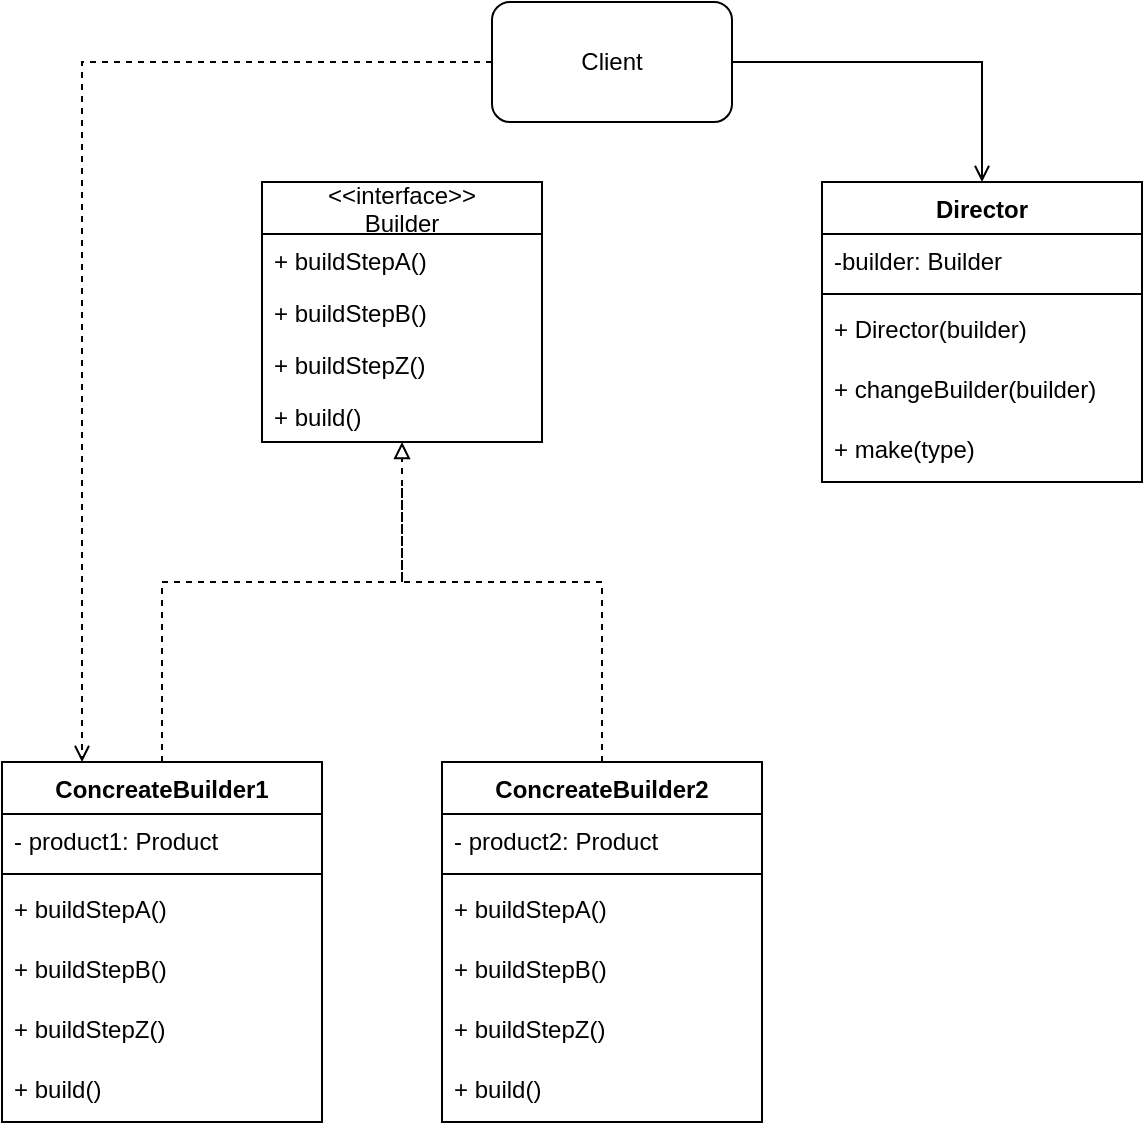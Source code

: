 <mxfile version="13.7.9" type="github"><diagram id="uQMTNduU5M9VO_y41otp" name="Page-1"><mxGraphModel dx="1422" dy="762" grid="1" gridSize="10" guides="1" tooltips="1" connect="1" arrows="1" fold="1" page="1" pageScale="1" pageWidth="850" pageHeight="1100" math="0" shadow="0"><root><mxCell id="0"/><mxCell id="1" parent="0"/><mxCell id="CMfck4GQb29345A49oTX-46" style="edgeStyle=orthogonalEdgeStyle;rounded=0;orthogonalLoop=1;jettySize=auto;html=1;exitX=0.5;exitY=0;exitDx=0;exitDy=0;dashed=1;startArrow=none;startFill=0;endArrow=none;endFill=0;" edge="1" parent="1" source="CMfck4GQb29345A49oTX-32"><mxGeometry relative="1" as="geometry"><mxPoint x="380" y="350" as="targetPoint"/><Array as="points"><mxPoint x="480" y="400"/><mxPoint x="380" y="400"/></Array></mxGeometry></mxCell><mxCell id="CMfck4GQb29345A49oTX-41" style="edgeStyle=orthogonalEdgeStyle;rounded=0;orthogonalLoop=1;jettySize=auto;html=1;exitX=0.5;exitY=0;exitDx=0;exitDy=0;entryX=0.5;entryY=1;entryDx=0;entryDy=0;entryPerimeter=0;dashed=1;endArrow=block;endFill=0;" edge="1" parent="1" source="CMfck4GQb29345A49oTX-19" target="CMfck4GQb29345A49oTX-14"><mxGeometry relative="1" as="geometry"><Array as="points"><mxPoint x="260" y="400"/><mxPoint x="380" y="400"/></Array></mxGeometry></mxCell><mxCell id="CMfck4GQb29345A49oTX-19" value="ConcreateBuilder1" style="swimlane;fontStyle=1;align=center;verticalAlign=top;childLayout=stackLayout;horizontal=1;startSize=26;horizontalStack=0;resizeParent=1;resizeParentMax=0;resizeLast=0;collapsible=1;marginBottom=0;direction=east;" vertex="1" parent="1"><mxGeometry x="180" y="490" width="160" height="180" as="geometry"><mxRectangle x="540" y="281" width="80" height="26" as="alternateBounds"/></mxGeometry></mxCell><mxCell id="CMfck4GQb29345A49oTX-20" value="- product1: Product&#10;" style="text;strokeColor=none;fillColor=none;align=left;verticalAlign=top;spacingLeft=4;spacingRight=4;overflow=hidden;rotatable=0;points=[[0,0.5],[1,0.5]];portConstraint=eastwest;" vertex="1" parent="CMfck4GQb29345A49oTX-19"><mxGeometry y="26" width="160" height="26" as="geometry"/></mxCell><mxCell id="CMfck4GQb29345A49oTX-21" value="" style="line;strokeWidth=1;fillColor=none;align=left;verticalAlign=middle;spacingTop=-1;spacingLeft=3;spacingRight=3;rotatable=0;labelPosition=right;points=[];portConstraint=eastwest;" vertex="1" parent="CMfck4GQb29345A49oTX-19"><mxGeometry y="52" width="160" height="8" as="geometry"/></mxCell><mxCell id="CMfck4GQb29345A49oTX-22" value="+ buildStepA()" style="text;strokeColor=none;fillColor=none;align=left;verticalAlign=top;spacingLeft=4;spacingRight=4;overflow=hidden;rotatable=0;points=[[0,0.5],[1,0.5]];portConstraint=eastwest;" vertex="1" parent="CMfck4GQb29345A49oTX-19"><mxGeometry y="60" width="160" height="30" as="geometry"/></mxCell><mxCell id="CMfck4GQb29345A49oTX-23" value="+ buildStepB()" style="text;strokeColor=none;fillColor=none;align=left;verticalAlign=top;spacingLeft=4;spacingRight=4;overflow=hidden;rotatable=0;points=[[0,0.5],[1,0.5]];portConstraint=eastwest;" vertex="1" parent="CMfck4GQb29345A49oTX-19"><mxGeometry y="90" width="160" height="30" as="geometry"/></mxCell><mxCell id="CMfck4GQb29345A49oTX-24" value="+ buildStepZ()" style="text;strokeColor=none;fillColor=none;align=left;verticalAlign=top;spacingLeft=4;spacingRight=4;overflow=hidden;rotatable=0;points=[[0,0.5],[1,0.5]];portConstraint=eastwest;" vertex="1" parent="CMfck4GQb29345A49oTX-19"><mxGeometry y="120" width="160" height="30" as="geometry"/></mxCell><mxCell id="CMfck4GQb29345A49oTX-31" value="+ build()" style="text;strokeColor=none;fillColor=none;align=left;verticalAlign=top;spacingLeft=4;spacingRight=4;overflow=hidden;rotatable=0;points=[[0,0.5],[1,0.5]];portConstraint=eastwest;" vertex="1" parent="CMfck4GQb29345A49oTX-19"><mxGeometry y="150" width="160" height="30" as="geometry"/></mxCell><mxCell id="CMfck4GQb29345A49oTX-32" value="ConcreateBuilder2" style="swimlane;fontStyle=1;align=center;verticalAlign=top;childLayout=stackLayout;horizontal=1;startSize=26;horizontalStack=0;resizeParent=1;resizeParentMax=0;resizeLast=0;collapsible=1;marginBottom=0;direction=east;" vertex="1" parent="1"><mxGeometry x="400" y="490" width="160" height="180" as="geometry"><mxRectangle x="540" y="281" width="80" height="26" as="alternateBounds"/></mxGeometry></mxCell><mxCell id="CMfck4GQb29345A49oTX-33" value="- product2: Product&#10;" style="text;strokeColor=none;fillColor=none;align=left;verticalAlign=top;spacingLeft=4;spacingRight=4;overflow=hidden;rotatable=0;points=[[0,0.5],[1,0.5]];portConstraint=eastwest;" vertex="1" parent="CMfck4GQb29345A49oTX-32"><mxGeometry y="26" width="160" height="26" as="geometry"/></mxCell><mxCell id="CMfck4GQb29345A49oTX-34" value="" style="line;strokeWidth=1;fillColor=none;align=left;verticalAlign=middle;spacingTop=-1;spacingLeft=3;spacingRight=3;rotatable=0;labelPosition=right;points=[];portConstraint=eastwest;" vertex="1" parent="CMfck4GQb29345A49oTX-32"><mxGeometry y="52" width="160" height="8" as="geometry"/></mxCell><mxCell id="CMfck4GQb29345A49oTX-35" value="+ buildStepA()" style="text;strokeColor=none;fillColor=none;align=left;verticalAlign=top;spacingLeft=4;spacingRight=4;overflow=hidden;rotatable=0;points=[[0,0.5],[1,0.5]];portConstraint=eastwest;" vertex="1" parent="CMfck4GQb29345A49oTX-32"><mxGeometry y="60" width="160" height="30" as="geometry"/></mxCell><mxCell id="CMfck4GQb29345A49oTX-36" value="+ buildStepB()" style="text;strokeColor=none;fillColor=none;align=left;verticalAlign=top;spacingLeft=4;spacingRight=4;overflow=hidden;rotatable=0;points=[[0,0.5],[1,0.5]];portConstraint=eastwest;" vertex="1" parent="CMfck4GQb29345A49oTX-32"><mxGeometry y="90" width="160" height="30" as="geometry"/></mxCell><mxCell id="CMfck4GQb29345A49oTX-37" value="+ buildStepZ()" style="text;strokeColor=none;fillColor=none;align=left;verticalAlign=top;spacingLeft=4;spacingRight=4;overflow=hidden;rotatable=0;points=[[0,0.5],[1,0.5]];portConstraint=eastwest;" vertex="1" parent="CMfck4GQb29345A49oTX-32"><mxGeometry y="120" width="160" height="30" as="geometry"/></mxCell><mxCell id="CMfck4GQb29345A49oTX-38" value="+ build()" style="text;strokeColor=none;fillColor=none;align=left;verticalAlign=top;spacingLeft=4;spacingRight=4;overflow=hidden;rotatable=0;points=[[0,0.5],[1,0.5]];portConstraint=eastwest;" vertex="1" parent="CMfck4GQb29345A49oTX-32"><mxGeometry y="150" width="160" height="30" as="geometry"/></mxCell><mxCell id="CMfck4GQb29345A49oTX-5" value="Director" style="swimlane;fontStyle=1;align=center;verticalAlign=top;childLayout=stackLayout;horizontal=1;startSize=26;horizontalStack=0;resizeParent=1;resizeParentMax=0;resizeLast=0;collapsible=1;marginBottom=0;direction=east;" vertex="1" parent="1"><mxGeometry x="590" y="200" width="160" height="150" as="geometry"><mxRectangle x="540" y="281" width="80" height="26" as="alternateBounds"/></mxGeometry></mxCell><mxCell id="CMfck4GQb29345A49oTX-6" value="-builder: Builder&#10;" style="text;strokeColor=none;fillColor=none;align=left;verticalAlign=top;spacingLeft=4;spacingRight=4;overflow=hidden;rotatable=0;points=[[0,0.5],[1,0.5]];portConstraint=eastwest;" vertex="1" parent="CMfck4GQb29345A49oTX-5"><mxGeometry y="26" width="160" height="26" as="geometry"/></mxCell><mxCell id="CMfck4GQb29345A49oTX-7" value="" style="line;strokeWidth=1;fillColor=none;align=left;verticalAlign=middle;spacingTop=-1;spacingLeft=3;spacingRight=3;rotatable=0;labelPosition=right;points=[];portConstraint=eastwest;" vertex="1" parent="CMfck4GQb29345A49oTX-5"><mxGeometry y="52" width="160" height="8" as="geometry"/></mxCell><mxCell id="CMfck4GQb29345A49oTX-8" value="+ Director(builder)" style="text;strokeColor=none;fillColor=none;align=left;verticalAlign=top;spacingLeft=4;spacingRight=4;overflow=hidden;rotatable=0;points=[[0,0.5],[1,0.5]];portConstraint=eastwest;" vertex="1" parent="CMfck4GQb29345A49oTX-5"><mxGeometry y="60" width="160" height="30" as="geometry"/></mxCell><mxCell id="CMfck4GQb29345A49oTX-16" value="+ changeBuilder(builder)" style="text;strokeColor=none;fillColor=none;align=left;verticalAlign=top;spacingLeft=4;spacingRight=4;overflow=hidden;rotatable=0;points=[[0,0.5],[1,0.5]];portConstraint=eastwest;" vertex="1" parent="CMfck4GQb29345A49oTX-5"><mxGeometry y="90" width="160" height="30" as="geometry"/></mxCell><mxCell id="CMfck4GQb29345A49oTX-18" value="+ make(type)" style="text;strokeColor=none;fillColor=none;align=left;verticalAlign=top;spacingLeft=4;spacingRight=4;overflow=hidden;rotatable=0;points=[[0,0.5],[1,0.5]];portConstraint=eastwest;" vertex="1" parent="CMfck4GQb29345A49oTX-5"><mxGeometry y="120" width="160" height="30" as="geometry"/></mxCell><mxCell id="CMfck4GQb29345A49oTX-10" value="&lt;&lt;interface&gt;&gt;&#10;Builder" style="swimlane;fontStyle=0;childLayout=stackLayout;horizontal=1;startSize=26;fillColor=none;horizontalStack=0;resizeParent=1;resizeParentMax=0;resizeLast=0;collapsible=1;marginBottom=0;" vertex="1" parent="1"><mxGeometry x="310" y="200" width="140" height="130" as="geometry"/></mxCell><mxCell id="CMfck4GQb29345A49oTX-11" value="+ buildStepA()&#10;" style="text;strokeColor=none;fillColor=none;align=left;verticalAlign=top;spacingLeft=4;spacingRight=4;overflow=hidden;rotatable=0;points=[[0,0.5],[1,0.5]];portConstraint=eastwest;" vertex="1" parent="CMfck4GQb29345A49oTX-10"><mxGeometry y="26" width="140" height="26" as="geometry"/></mxCell><mxCell id="CMfck4GQb29345A49oTX-12" value="+ buildStepB()" style="text;strokeColor=none;fillColor=none;align=left;verticalAlign=top;spacingLeft=4;spacingRight=4;overflow=hidden;rotatable=0;points=[[0,0.5],[1,0.5]];portConstraint=eastwest;" vertex="1" parent="CMfck4GQb29345A49oTX-10"><mxGeometry y="52" width="140" height="26" as="geometry"/></mxCell><mxCell id="CMfck4GQb29345A49oTX-13" value="+ buildStepZ()" style="text;strokeColor=none;fillColor=none;align=left;verticalAlign=top;spacingLeft=4;spacingRight=4;overflow=hidden;rotatable=0;points=[[0,0.5],[1,0.5]];portConstraint=eastwest;" vertex="1" parent="CMfck4GQb29345A49oTX-10"><mxGeometry y="78" width="140" height="26" as="geometry"/></mxCell><mxCell id="CMfck4GQb29345A49oTX-14" value="+ build()" style="text;strokeColor=none;fillColor=none;align=left;verticalAlign=top;spacingLeft=4;spacingRight=4;overflow=hidden;rotatable=0;points=[[0,0.5],[1,0.5]];portConstraint=eastwest;" vertex="1" parent="CMfck4GQb29345A49oTX-10"><mxGeometry y="104" width="140" height="26" as="geometry"/></mxCell><mxCell id="CMfck4GQb29345A49oTX-49" style="edgeStyle=orthogonalEdgeStyle;rounded=0;orthogonalLoop=1;jettySize=auto;html=1;exitX=1;exitY=0.5;exitDx=0;exitDy=0;entryX=0.5;entryY=0;entryDx=0;entryDy=0;startArrow=none;startFill=0;endArrow=open;endFill=0;" edge="1" parent="1" source="CMfck4GQb29345A49oTX-48" target="CMfck4GQb29345A49oTX-5"><mxGeometry relative="1" as="geometry"/></mxCell><mxCell id="CMfck4GQb29345A49oTX-50" style="edgeStyle=orthogonalEdgeStyle;rounded=0;orthogonalLoop=1;jettySize=auto;html=1;exitX=0;exitY=0.5;exitDx=0;exitDy=0;entryX=0.25;entryY=0;entryDx=0;entryDy=0;startArrow=none;startFill=0;endArrow=open;endFill=0;dashed=1;" edge="1" parent="1" source="CMfck4GQb29345A49oTX-48" target="CMfck4GQb29345A49oTX-19"><mxGeometry relative="1" as="geometry"/></mxCell><mxCell id="CMfck4GQb29345A49oTX-48" value="Client" style="rounded=1;whiteSpace=wrap;html=1;" vertex="1" parent="1"><mxGeometry x="425" y="110" width="120" height="60" as="geometry"/></mxCell></root></mxGraphModel></diagram></mxfile>